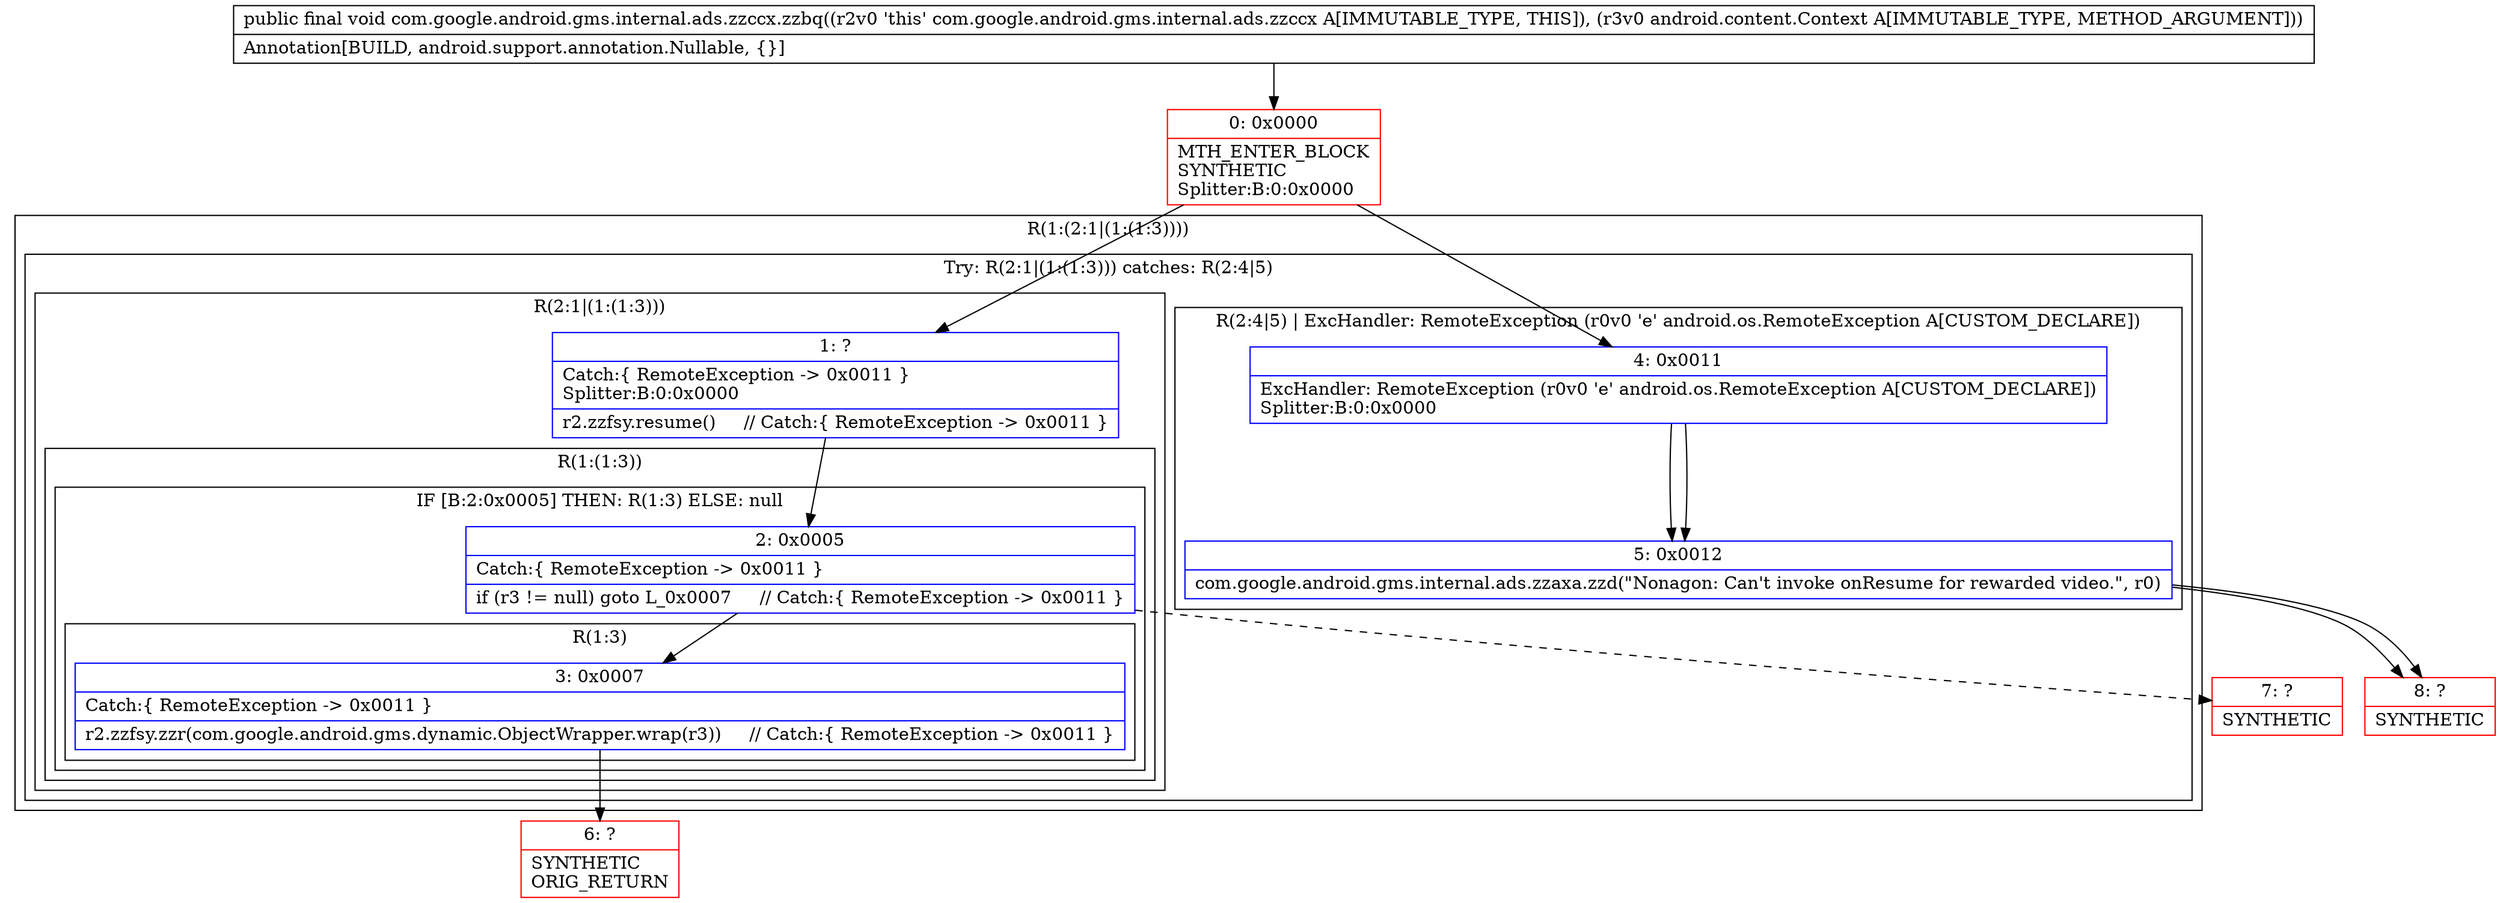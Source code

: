 digraph "CFG forcom.google.android.gms.internal.ads.zzccx.zzbq(Landroid\/content\/Context;)V" {
subgraph cluster_Region_1273186308 {
label = "R(1:(2:1|(1:(1:3))))";
node [shape=record,color=blue];
subgraph cluster_TryCatchRegion_656090681 {
label = "Try: R(2:1|(1:(1:3))) catches: R(2:4|5)";
node [shape=record,color=blue];
subgraph cluster_Region_1222098962 {
label = "R(2:1|(1:(1:3)))";
node [shape=record,color=blue];
Node_1 [shape=record,label="{1\:\ ?|Catch:\{ RemoteException \-\> 0x0011 \}\lSplitter:B:0:0x0000\l|r2.zzfsy.resume()     \/\/ Catch:\{ RemoteException \-\> 0x0011 \}\l}"];
subgraph cluster_Region_233186377 {
label = "R(1:(1:3))";
node [shape=record,color=blue];
subgraph cluster_IfRegion_1544879769 {
label = "IF [B:2:0x0005] THEN: R(1:3) ELSE: null";
node [shape=record,color=blue];
Node_2 [shape=record,label="{2\:\ 0x0005|Catch:\{ RemoteException \-\> 0x0011 \}\l|if (r3 != null) goto L_0x0007     \/\/ Catch:\{ RemoteException \-\> 0x0011 \}\l}"];
subgraph cluster_Region_574628300 {
label = "R(1:3)";
node [shape=record,color=blue];
Node_3 [shape=record,label="{3\:\ 0x0007|Catch:\{ RemoteException \-\> 0x0011 \}\l|r2.zzfsy.zzr(com.google.android.gms.dynamic.ObjectWrapper.wrap(r3))     \/\/ Catch:\{ RemoteException \-\> 0x0011 \}\l}"];
}
}
}
}
subgraph cluster_Region_1424077510 {
label = "R(2:4|5) | ExcHandler: RemoteException (r0v0 'e' android.os.RemoteException A[CUSTOM_DECLARE])\l";
node [shape=record,color=blue];
Node_4 [shape=record,label="{4\:\ 0x0011|ExcHandler: RemoteException (r0v0 'e' android.os.RemoteException A[CUSTOM_DECLARE])\lSplitter:B:0:0x0000\l}"];
Node_5 [shape=record,label="{5\:\ 0x0012|com.google.android.gms.internal.ads.zzaxa.zzd(\"Nonagon: Can't invoke onResume for rewarded video.\", r0)\l}"];
}
}
}
subgraph cluster_Region_1424077510 {
label = "R(2:4|5) | ExcHandler: RemoteException (r0v0 'e' android.os.RemoteException A[CUSTOM_DECLARE])\l";
node [shape=record,color=blue];
Node_4 [shape=record,label="{4\:\ 0x0011|ExcHandler: RemoteException (r0v0 'e' android.os.RemoteException A[CUSTOM_DECLARE])\lSplitter:B:0:0x0000\l}"];
Node_5 [shape=record,label="{5\:\ 0x0012|com.google.android.gms.internal.ads.zzaxa.zzd(\"Nonagon: Can't invoke onResume for rewarded video.\", r0)\l}"];
}
Node_0 [shape=record,color=red,label="{0\:\ 0x0000|MTH_ENTER_BLOCK\lSYNTHETIC\lSplitter:B:0:0x0000\l}"];
Node_6 [shape=record,color=red,label="{6\:\ ?|SYNTHETIC\lORIG_RETURN\l}"];
Node_7 [shape=record,color=red,label="{7\:\ ?|SYNTHETIC\l}"];
Node_8 [shape=record,color=red,label="{8\:\ ?|SYNTHETIC\l}"];
MethodNode[shape=record,label="{public final void com.google.android.gms.internal.ads.zzccx.zzbq((r2v0 'this' com.google.android.gms.internal.ads.zzccx A[IMMUTABLE_TYPE, THIS]), (r3v0 android.content.Context A[IMMUTABLE_TYPE, METHOD_ARGUMENT]))  | Annotation[BUILD, android.support.annotation.Nullable, \{\}]\l}"];
MethodNode -> Node_0;
Node_1 -> Node_2;
Node_2 -> Node_3;
Node_2 -> Node_7[style=dashed];
Node_3 -> Node_6;
Node_4 -> Node_5;
Node_5 -> Node_8;
Node_4 -> Node_5;
Node_5 -> Node_8;
Node_0 -> Node_1;
Node_0 -> Node_4;
}

